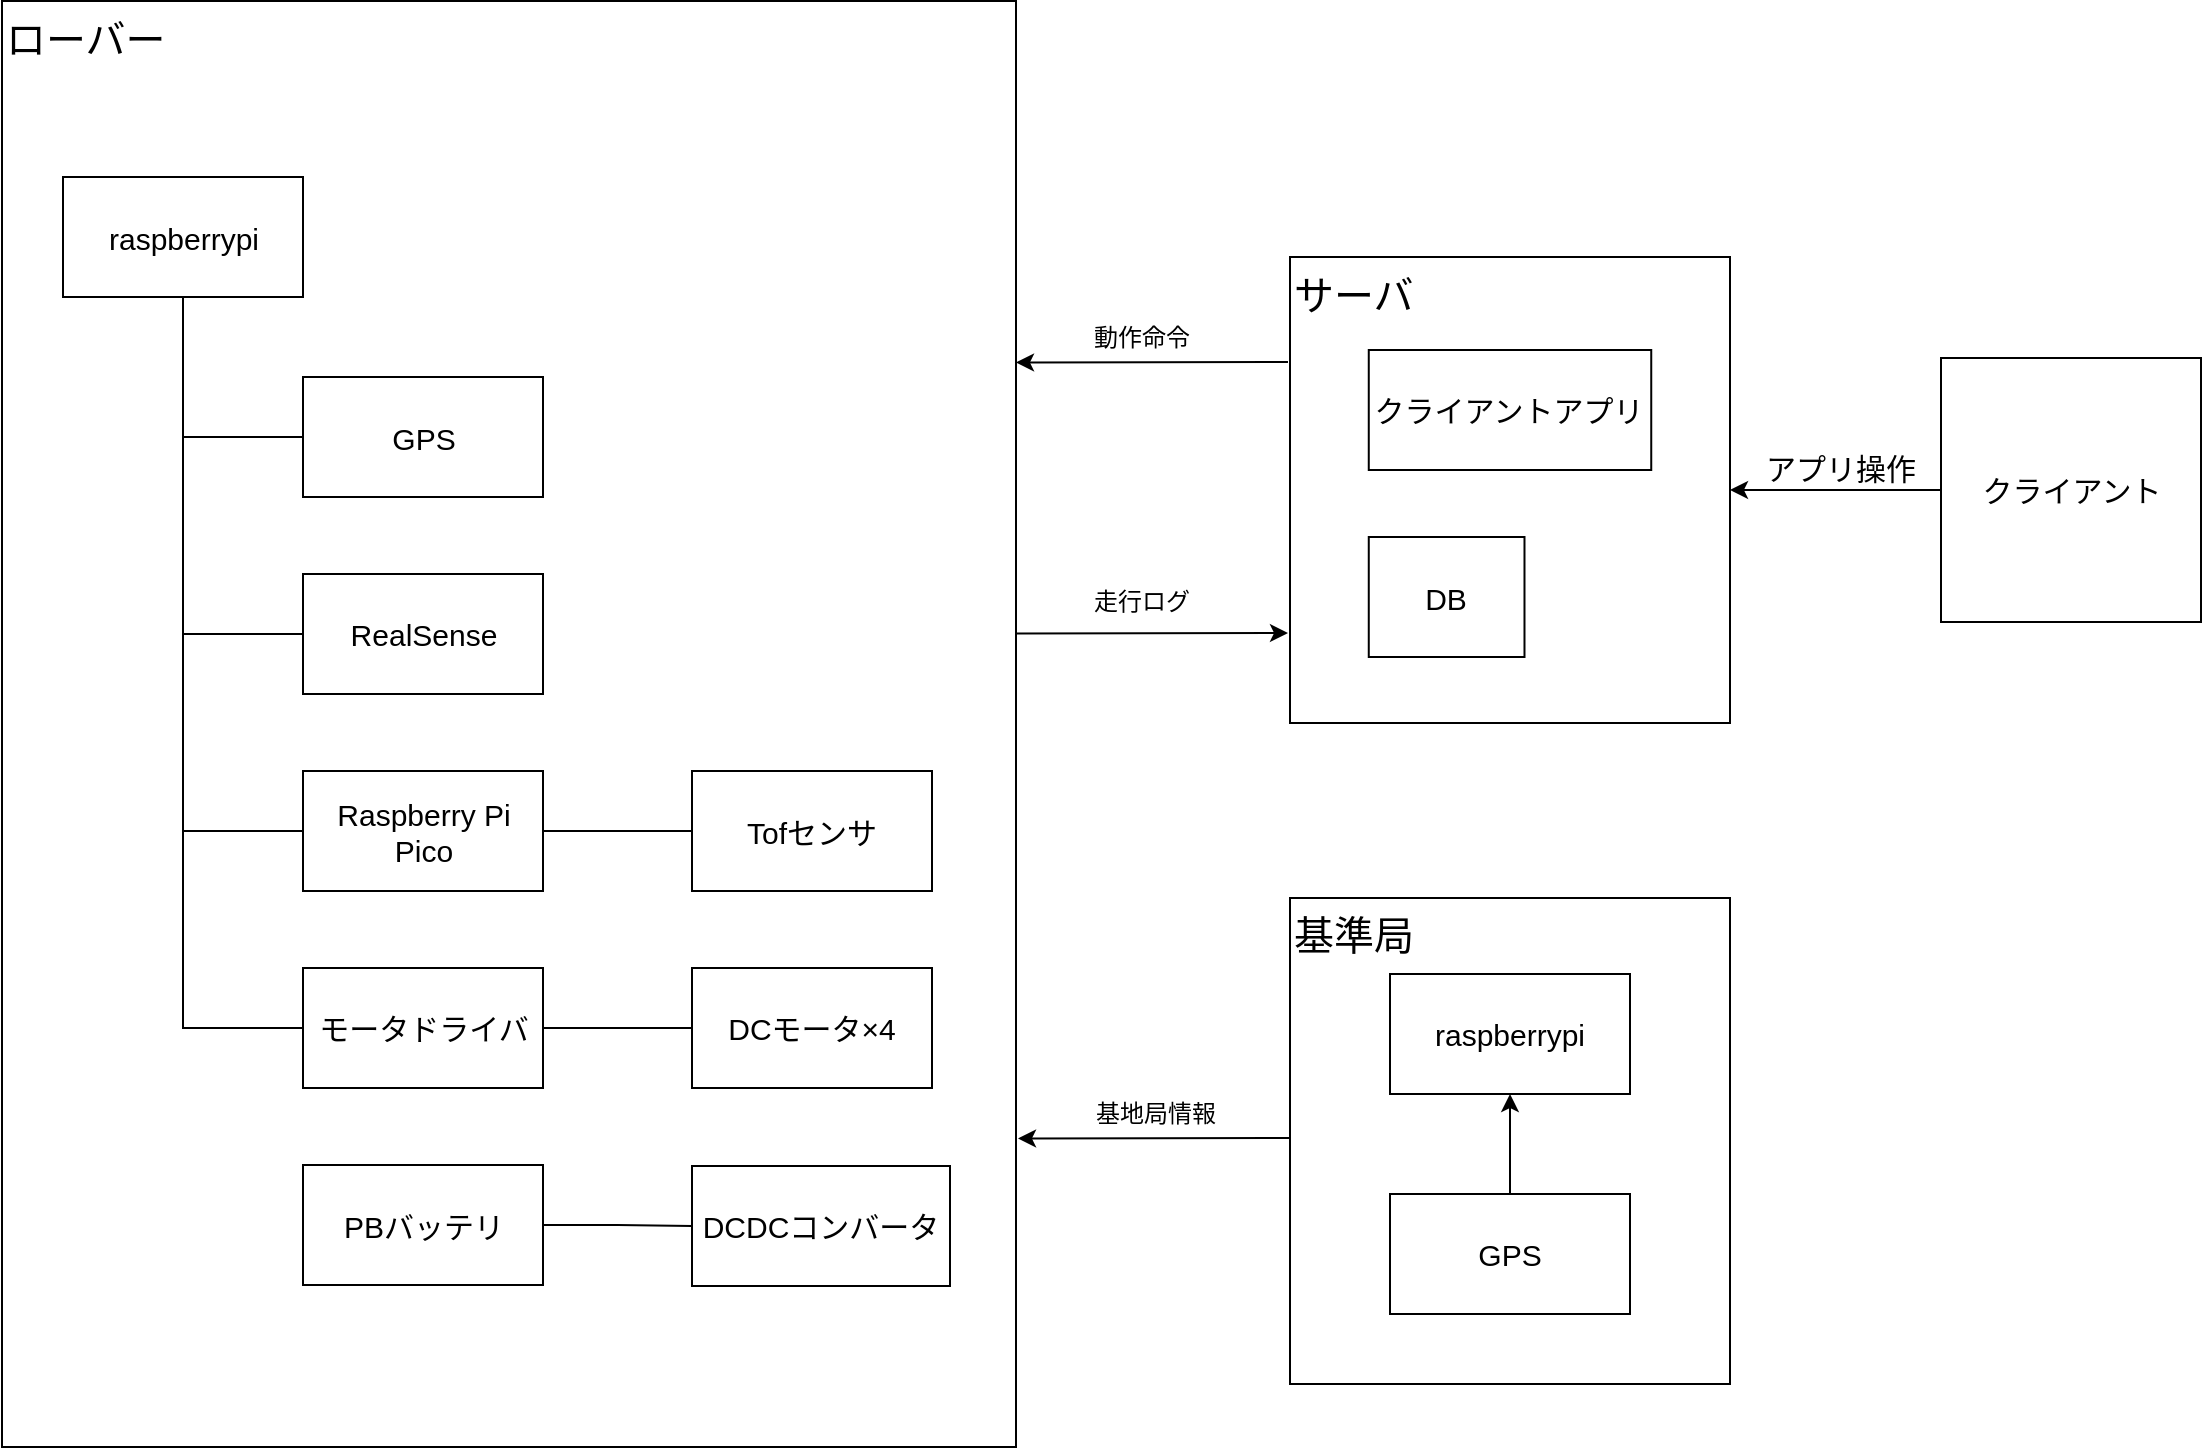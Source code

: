 <mxfile version="12.2.2" type="device" pages="1"><diagram id="tinNvIgsULRMoUo3Y9k3" name="ページ1"><mxGraphModel dx="1585" dy="938" grid="1" gridSize="10" guides="1" tooltips="1" connect="1" arrows="1" fold="1" page="1" pageScale="1" pageWidth="1169" pageHeight="827" math="0" shadow="0"><root><mxCell id="0"/><mxCell id="1" parent="0"/><mxCell id="HwaynOtX2P4KZCTazPHQ-10" value="&lt;font style=&quot;font-size: 20px&quot;&gt;ローバー&lt;/font&gt;" style="rounded=0;whiteSpace=wrap;html=1;labelBackgroundColor=none;fillColor=none;align=left;verticalAlign=top;" parent="1" vertex="1"><mxGeometry x="56" y="51.5" width="507" height="723" as="geometry"/></mxCell><mxCell id="iC3YeySP4EC_nQZZhPpx-8" value="" style="edgeStyle=orthogonalEdgeStyle;rounded=0;orthogonalLoop=1;jettySize=auto;html=1;endArrow=none;endFill=0;" parent="1" source="iC3YeySP4EC_nQZZhPpx-4" target="iC3YeySP4EC_nQZZhPpx-5" edge="1"><mxGeometry relative="1" as="geometry"/></mxCell><mxCell id="iC3YeySP4EC_nQZZhPpx-4" value="モータドライバ" style="rounded=0;whiteSpace=wrap;html=1;labelBackgroundColor=none;fillColor=none;fontSize=15;" parent="1" vertex="1"><mxGeometry x="206.5" y="535" width="120" height="60" as="geometry"/></mxCell><mxCell id="iC3YeySP4EC_nQZZhPpx-5" value="DCモータ×4" style="rounded=0;whiteSpace=wrap;html=1;labelBackgroundColor=none;fillColor=none;fontSize=15;" parent="1" vertex="1"><mxGeometry x="401" y="535" width="120" height="60" as="geometry"/></mxCell><mxCell id="HwaynOtX2P4KZCTazPHQ-14" style="edgeStyle=orthogonalEdgeStyle;rounded=0;orthogonalLoop=1;jettySize=auto;html=1;exitX=0.5;exitY=1;exitDx=0;exitDy=0;entryX=0;entryY=0.5;entryDx=0;entryDy=0;endArrow=none;endFill=0;" parent="1" source="iC3YeySP4EC_nQZZhPpx-6" target="iC3YeySP4EC_nQZZhPpx-4" edge="1"><mxGeometry relative="1" as="geometry"/></mxCell><mxCell id="HwaynOtX2P4KZCTazPHQ-15" style="edgeStyle=orthogonalEdgeStyle;rounded=0;orthogonalLoop=1;jettySize=auto;html=1;exitX=0.5;exitY=1;exitDx=0;exitDy=0;entryX=0;entryY=0.5;entryDx=0;entryDy=0;endArrow=none;endFill=0;" parent="1" source="iC3YeySP4EC_nQZZhPpx-6" target="iC3YeySP4EC_nQZZhPpx-9" edge="1"><mxGeometry relative="1" as="geometry"/></mxCell><mxCell id="HwaynOtX2P4KZCTazPHQ-16" style="edgeStyle=orthogonalEdgeStyle;rounded=0;orthogonalLoop=1;jettySize=auto;html=1;exitX=0.5;exitY=1;exitDx=0;exitDy=0;entryX=0;entryY=0.5;entryDx=0;entryDy=0;endArrow=none;endFill=0;" parent="1" source="iC3YeySP4EC_nQZZhPpx-6" target="iC3YeySP4EC_nQZZhPpx-23" edge="1"><mxGeometry relative="1" as="geometry"/></mxCell><mxCell id="HwaynOtX2P4KZCTazPHQ-17" style="edgeStyle=orthogonalEdgeStyle;rounded=0;orthogonalLoop=1;jettySize=auto;html=1;exitX=0.5;exitY=1;exitDx=0;exitDy=0;entryX=0;entryY=0.5;entryDx=0;entryDy=0;endArrow=none;endFill=0;" parent="1" source="iC3YeySP4EC_nQZZhPpx-6" target="iC3YeySP4EC_nQZZhPpx-25" edge="1"><mxGeometry relative="1" as="geometry"/></mxCell><mxCell id="iC3YeySP4EC_nQZZhPpx-6" value="&lt;font style=&quot;font-size: 15px&quot;&gt;raspberrypi&lt;/font&gt;" style="rounded=0;whiteSpace=wrap;html=1;labelBackgroundColor=none;fillColor=none;" parent="1" vertex="1"><mxGeometry x="86.5" y="139.5" width="120" height="60" as="geometry"/></mxCell><mxCell id="HwaynOtX2P4KZCTazPHQ-18" style="edgeStyle=orthogonalEdgeStyle;rounded=0;orthogonalLoop=1;jettySize=auto;html=1;exitX=1;exitY=0.5;exitDx=0;exitDy=0;entryX=0;entryY=0.5;entryDx=0;entryDy=0;endArrow=none;endFill=0;" parent="1" source="iC3YeySP4EC_nQZZhPpx-9" target="iC3YeySP4EC_nQZZhPpx-11" edge="1"><mxGeometry relative="1" as="geometry"/></mxCell><mxCell id="iC3YeySP4EC_nQZZhPpx-9" value="Raspberry Pi&lt;br&gt;Pico" style="rounded=0;whiteSpace=wrap;html=1;labelBackgroundColor=none;fillColor=none;fontSize=15;" parent="1" vertex="1"><mxGeometry x="206.5" y="436.5" width="120" height="60" as="geometry"/></mxCell><mxCell id="iC3YeySP4EC_nQZZhPpx-11" value="Tofセンサ" style="rounded=0;whiteSpace=wrap;html=1;labelBackgroundColor=none;fillColor=none;fontSize=15;" parent="1" vertex="1"><mxGeometry x="401" y="436.5" width="120" height="60" as="geometry"/></mxCell><mxCell id="iC3YeySP4EC_nQZZhPpx-23" value="RealSense" style="rounded=0;whiteSpace=wrap;html=1;labelBackgroundColor=none;fillColor=none;align=center;fontSize=15;" parent="1" vertex="1"><mxGeometry x="206.5" y="338" width="120" height="60" as="geometry"/></mxCell><mxCell id="iC3YeySP4EC_nQZZhPpx-25" value="GPS" style="rounded=0;whiteSpace=wrap;html=1;labelBackgroundColor=none;fillColor=none;align=center;fontSize=15;" parent="1" vertex="1"><mxGeometry x="206.5" y="239.5" width="120" height="60" as="geometry"/></mxCell><mxCell id="iC3YeySP4EC_nQZZhPpx-27" value="DCDCコンバータ" style="rounded=0;whiteSpace=wrap;html=1;labelBackgroundColor=none;fillColor=none;align=center;fontSize=15;" parent="1" vertex="1"><mxGeometry x="401" y="634" width="129" height="60" as="geometry"/></mxCell><mxCell id="HwaynOtX2P4KZCTazPHQ-19" style="edgeStyle=orthogonalEdgeStyle;rounded=0;orthogonalLoop=1;jettySize=auto;html=1;exitX=1;exitY=0.5;exitDx=0;exitDy=0;entryX=0;entryY=0.5;entryDx=0;entryDy=0;endArrow=none;endFill=0;" parent="1" source="iC3YeySP4EC_nQZZhPpx-28" target="iC3YeySP4EC_nQZZhPpx-27" edge="1"><mxGeometry relative="1" as="geometry"/></mxCell><mxCell id="iC3YeySP4EC_nQZZhPpx-28" value="PBバッテリ" style="rounded=0;whiteSpace=wrap;html=1;labelBackgroundColor=none;fillColor=none;align=center;fontSize=15;" parent="1" vertex="1"><mxGeometry x="206.5" y="633.5" width="120" height="60" as="geometry"/></mxCell><mxCell id="HwaynOtX2P4KZCTazPHQ-4" value="クライアント" style="rounded=0;whiteSpace=wrap;html=1;labelBackgroundColor=none;fillColor=none;align=center;fontSize=15;" parent="1" vertex="1"><mxGeometry x="1025.5" y="230" width="130" height="132" as="geometry"/></mxCell><mxCell id="gWGKDg-sJMrhsW7vS31Y-2" value="" style="group" parent="1" vertex="1" connectable="0"><mxGeometry x="700" y="500" width="220" height="243" as="geometry"/></mxCell><mxCell id="bRWXXS3OTFd8R3I1n8WV-8" value="&lt;font style=&quot;font-size: 20px&quot;&gt;基準局&lt;/font&gt;" style="rounded=0;whiteSpace=wrap;html=1;labelBackgroundColor=none;fillColor=none;align=left;verticalAlign=top;" parent="gWGKDg-sJMrhsW7vS31Y-2" vertex="1"><mxGeometry width="220" height="243" as="geometry"/></mxCell><mxCell id="bRWXXS3OTFd8R3I1n8WV-9" value="raspberrypi" style="rounded=0;whiteSpace=wrap;html=1;labelBackgroundColor=none;fillColor=none;fontSize=15;" parent="gWGKDg-sJMrhsW7vS31Y-2" vertex="1"><mxGeometry x="50" y="38" width="120" height="60" as="geometry"/></mxCell><mxCell id="bRWXXS3OTFd8R3I1n8WV-10" value="GPS" style="rounded=0;whiteSpace=wrap;html=1;labelBackgroundColor=none;fillColor=none;align=center;fontSize=15;" parent="gWGKDg-sJMrhsW7vS31Y-2" vertex="1"><mxGeometry x="50" y="148" width="120" height="60" as="geometry"/></mxCell><mxCell id="bRWXXS3OTFd8R3I1n8WV-11" style="edgeStyle=orthogonalEdgeStyle;rounded=0;orthogonalLoop=1;jettySize=auto;html=1;startArrow=none;startFill=0;endArrow=classic;endFill=1;entryX=0.5;entryY=1;entryDx=0;entryDy=0;" parent="gWGKDg-sJMrhsW7vS31Y-2" source="bRWXXS3OTFd8R3I1n8WV-10" target="bRWXXS3OTFd8R3I1n8WV-9" edge="1"><mxGeometry relative="1" as="geometry"/></mxCell><mxCell id="HwaynOtX2P4KZCTazPHQ-22" value="" style="group" parent="1" vertex="1" connectable="0"><mxGeometry x="700" y="179.5" width="220" height="233" as="geometry"/></mxCell><mxCell id="iC3YeySP4EC_nQZZhPpx-15" value="&lt;font style=&quot;font-size: 20px&quot;&gt;サーバ&lt;/font&gt;" style="rounded=0;whiteSpace=wrap;html=1;labelBackgroundColor=none;fillColor=none;align=left;verticalAlign=top;" parent="HwaynOtX2P4KZCTazPHQ-22" vertex="1"><mxGeometry width="220" height="233" as="geometry"/></mxCell><mxCell id="HwaynOtX2P4KZCTazPHQ-1" value="クライアントアプリ" style="rounded=0;whiteSpace=wrap;html=1;labelBackgroundColor=none;fillColor=none;fontSize=15;" parent="HwaynOtX2P4KZCTazPHQ-22" vertex="1"><mxGeometry x="39.383" y="46.5" width="141.235" height="60" as="geometry"/></mxCell><mxCell id="HwaynOtX2P4KZCTazPHQ-2" value="DB" style="rounded=0;whiteSpace=wrap;html=1;labelBackgroundColor=none;fillColor=none;fontSize=15;" parent="HwaynOtX2P4KZCTazPHQ-22" vertex="1"><mxGeometry x="39.383" y="140" width="77.86" height="60" as="geometry"/></mxCell><mxCell id="HwaynOtX2P4KZCTazPHQ-27" value="アプリ操作" style="text;html=1;resizable=0;points=[];autosize=1;align=left;verticalAlign=top;spacingTop=-4;fontSize=15;" parent="1" vertex="1"><mxGeometry x="935.5" y="274" width="80" height="20" as="geometry"/></mxCell><mxCell id="EItkxG0LmSmog0jffBrD-3" value="" style="endArrow=classic;html=1;entryX=1;entryY=0.25;entryDx=0;entryDy=0;" edge="1" parent="1" target="HwaynOtX2P4KZCTazPHQ-10"><mxGeometry width="50" height="50" relative="1" as="geometry"><mxPoint x="699" y="232" as="sourcePoint"/><mxPoint x="540" y="800" as="targetPoint"/></mxGeometry></mxCell><mxCell id="EItkxG0LmSmog0jffBrD-4" value="" style="endArrow=classic;html=1;entryX=1;entryY=0.25;entryDx=0;entryDy=0;" edge="1" parent="1"><mxGeometry width="50" height="50" relative="1" as="geometry"><mxPoint x="563" y="367.75" as="sourcePoint"/><mxPoint x="699" y="367.5" as="targetPoint"/></mxGeometry></mxCell><mxCell id="HwaynOtX2P4KZCTazPHQ-26" style="edgeStyle=orthogonalEdgeStyle;rounded=0;orthogonalLoop=1;jettySize=auto;html=1;exitX=1;exitY=0.5;exitDx=0;exitDy=0;entryX=0;entryY=0.5;entryDx=0;entryDy=0;endArrow=none;endFill=0;startArrow=classic;startFill=1;" parent="1" source="iC3YeySP4EC_nQZZhPpx-15" target="HwaynOtX2P4KZCTazPHQ-4" edge="1"><mxGeometry relative="1" as="geometry"/></mxCell><mxCell id="EItkxG0LmSmog0jffBrD-5" value="動作命令" style="text;html=1;resizable=0;points=[];autosize=1;align=left;verticalAlign=top;spacingTop=-4;" vertex="1" parent="1"><mxGeometry x="600" y="210" width="60" height="20" as="geometry"/></mxCell><mxCell id="EItkxG0LmSmog0jffBrD-6" value="走行ログ" style="text;html=1;resizable=0;points=[];autosize=1;align=left;verticalAlign=top;spacingTop=-4;" vertex="1" parent="1"><mxGeometry x="600" y="342" width="60" height="20" as="geometry"/></mxCell><mxCell id="EItkxG0LmSmog0jffBrD-8" value="" style="endArrow=classic;html=1;entryX=1;entryY=0.25;entryDx=0;entryDy=0;" edge="1" parent="1"><mxGeometry width="50" height="50" relative="1" as="geometry"><mxPoint x="700" y="620" as="sourcePoint"/><mxPoint x="564.0" y="620.25" as="targetPoint"/></mxGeometry></mxCell><mxCell id="EItkxG0LmSmog0jffBrD-9" value="基地局情報" style="text;html=1;resizable=0;points=[];autosize=1;align=left;verticalAlign=top;spacingTop=-4;" vertex="1" parent="1"><mxGeometry x="601" y="598" width="80" height="20" as="geometry"/></mxCell></root></mxGraphModel></diagram></mxfile>
